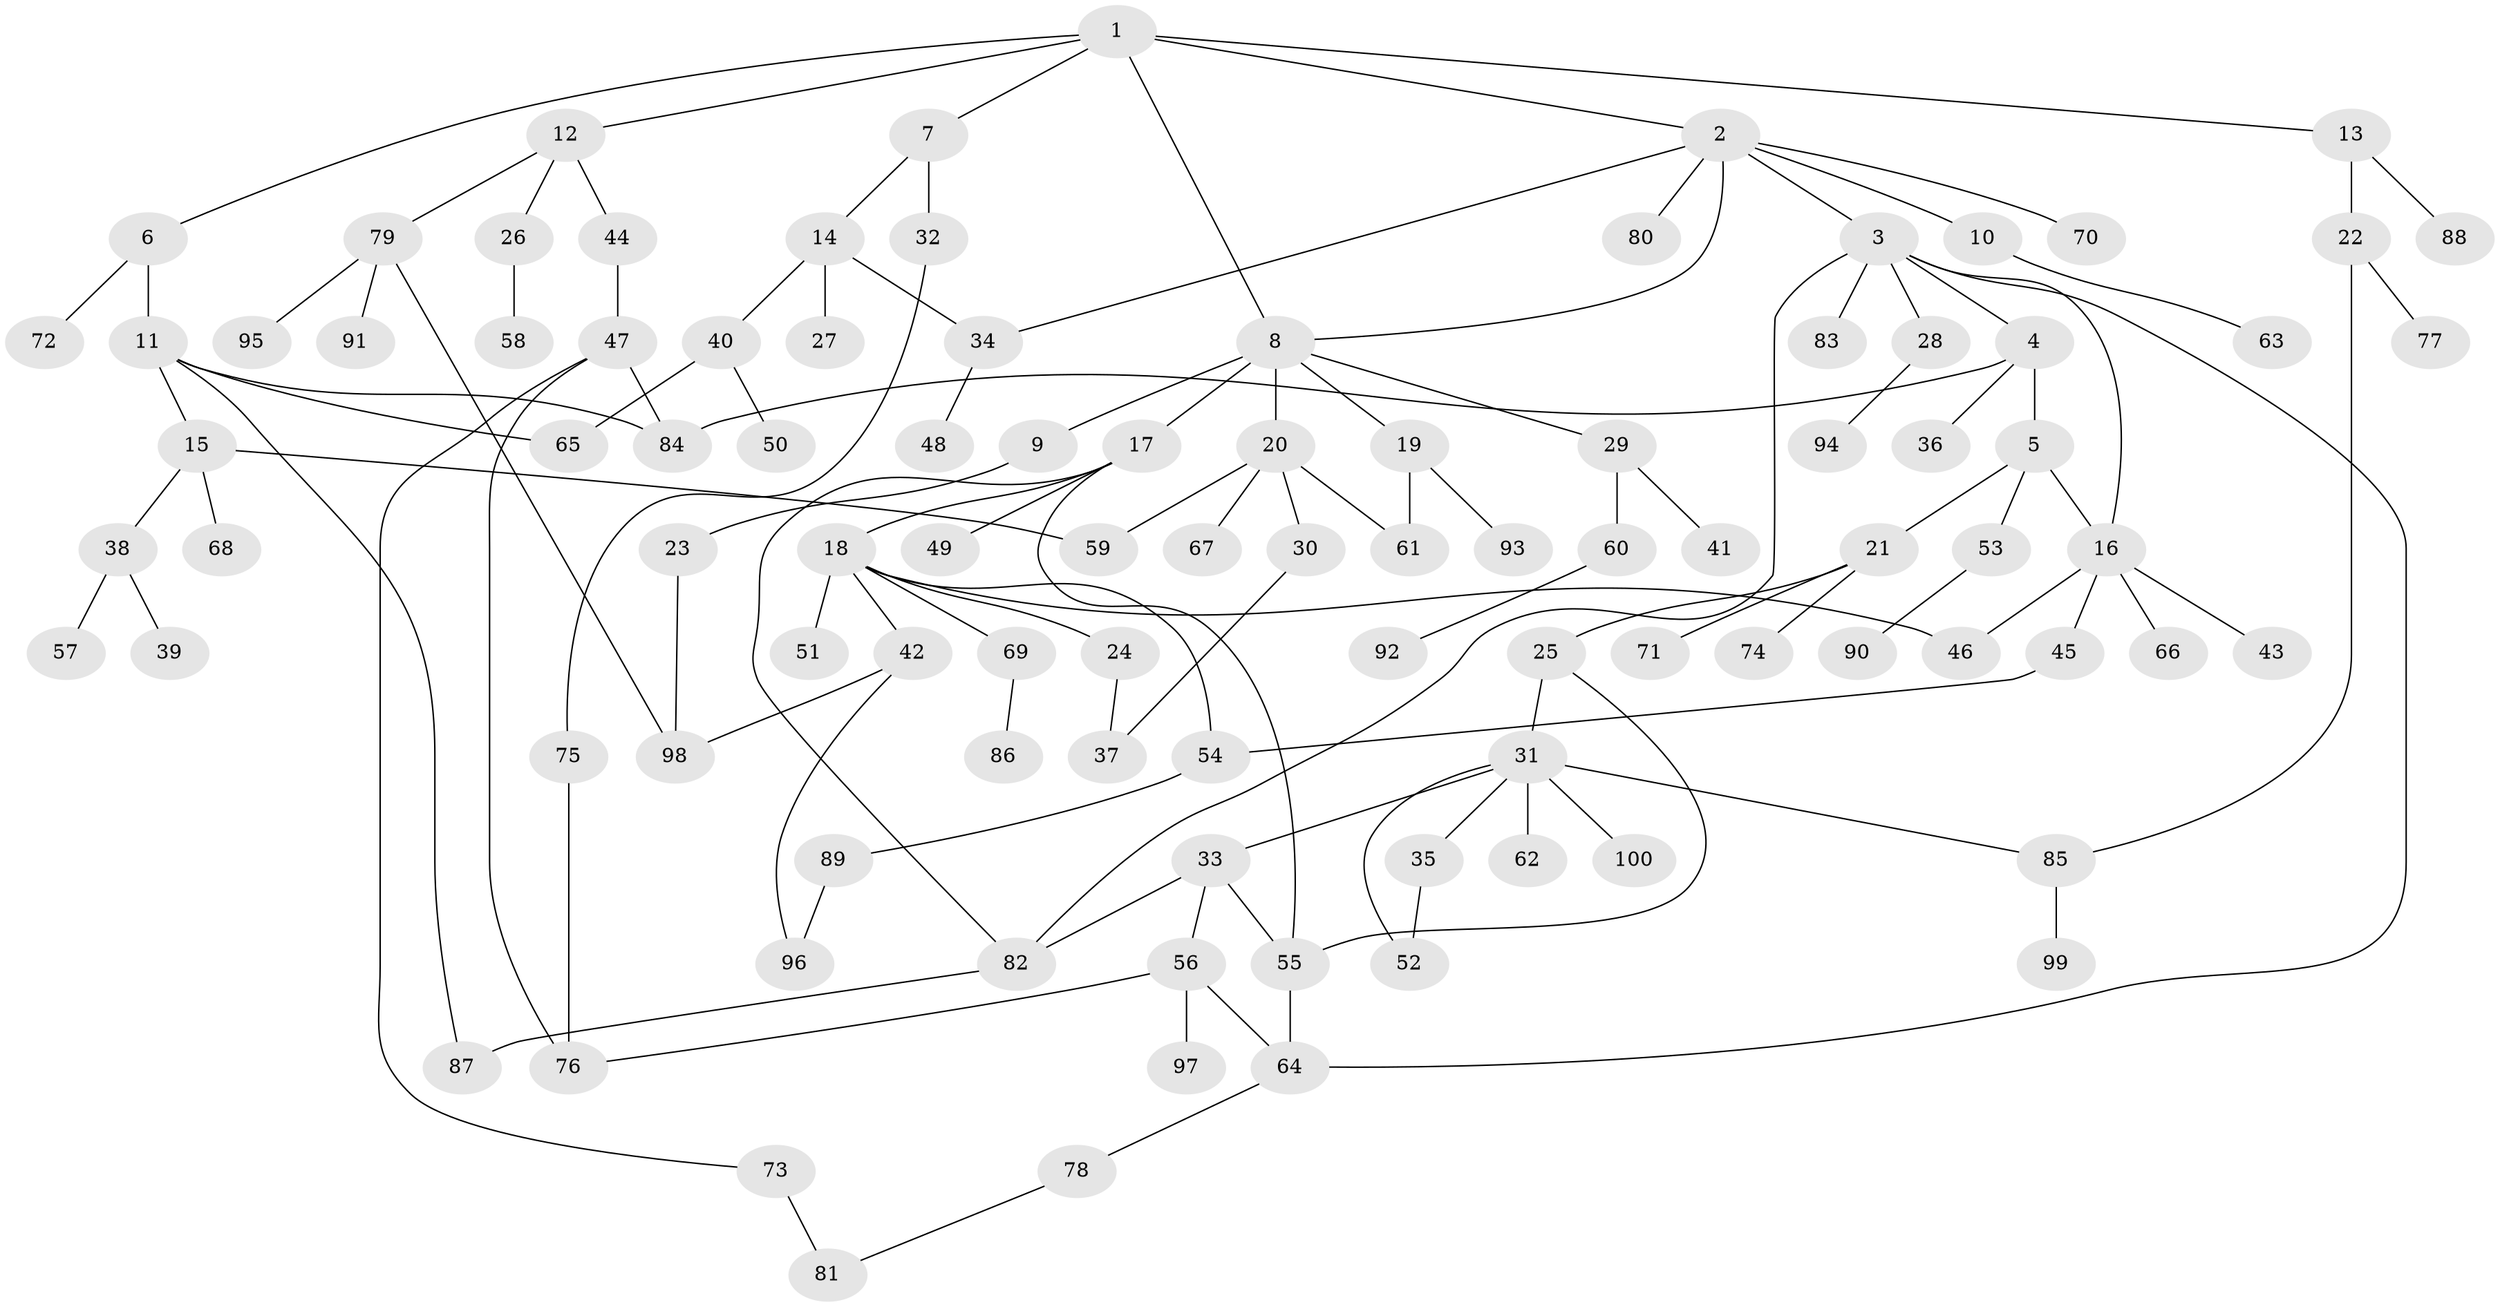 // Generated by graph-tools (version 1.1) at 2025/54/02/21/25 11:54:43]
// undirected, 100 vertices, 125 edges
graph export_dot {
graph [start="1"]
  node [color=gray90,style=filled];
  1;
  2;
  3;
  4;
  5;
  6;
  7;
  8;
  9;
  10;
  11;
  12;
  13;
  14;
  15;
  16;
  17;
  18;
  19;
  20;
  21;
  22;
  23;
  24;
  25;
  26;
  27;
  28;
  29;
  30;
  31;
  32;
  33;
  34;
  35;
  36;
  37;
  38;
  39;
  40;
  41;
  42;
  43;
  44;
  45;
  46;
  47;
  48;
  49;
  50;
  51;
  52;
  53;
  54;
  55;
  56;
  57;
  58;
  59;
  60;
  61;
  62;
  63;
  64;
  65;
  66;
  67;
  68;
  69;
  70;
  71;
  72;
  73;
  74;
  75;
  76;
  77;
  78;
  79;
  80;
  81;
  82;
  83;
  84;
  85;
  86;
  87;
  88;
  89;
  90;
  91;
  92;
  93;
  94;
  95;
  96;
  97;
  98;
  99;
  100;
  1 -- 2;
  1 -- 6;
  1 -- 7;
  1 -- 12;
  1 -- 13;
  1 -- 8;
  2 -- 3;
  2 -- 8;
  2 -- 10;
  2 -- 70;
  2 -- 80;
  2 -- 34;
  3 -- 4;
  3 -- 28;
  3 -- 64;
  3 -- 83;
  3 -- 82;
  3 -- 16;
  4 -- 5;
  4 -- 36;
  4 -- 84;
  5 -- 16;
  5 -- 21;
  5 -- 53;
  6 -- 11;
  6 -- 72;
  7 -- 14;
  7 -- 32;
  8 -- 9;
  8 -- 17;
  8 -- 19;
  8 -- 20;
  8 -- 29;
  9 -- 23;
  10 -- 63;
  11 -- 15;
  11 -- 65;
  11 -- 87;
  11 -- 84;
  12 -- 26;
  12 -- 44;
  12 -- 79;
  13 -- 22;
  13 -- 88;
  14 -- 27;
  14 -- 34;
  14 -- 40;
  15 -- 38;
  15 -- 68;
  15 -- 59;
  16 -- 43;
  16 -- 45;
  16 -- 66;
  16 -- 46;
  17 -- 18;
  17 -- 49;
  17 -- 82;
  17 -- 55;
  18 -- 24;
  18 -- 42;
  18 -- 46;
  18 -- 51;
  18 -- 54;
  18 -- 69;
  19 -- 61;
  19 -- 93;
  20 -- 30;
  20 -- 59;
  20 -- 67;
  20 -- 61;
  21 -- 25;
  21 -- 71;
  21 -- 74;
  22 -- 77;
  22 -- 85;
  23 -- 98;
  24 -- 37;
  25 -- 31;
  25 -- 55;
  26 -- 58;
  28 -- 94;
  29 -- 41;
  29 -- 60;
  30 -- 37;
  31 -- 33;
  31 -- 35;
  31 -- 52;
  31 -- 62;
  31 -- 85;
  31 -- 100;
  32 -- 75;
  33 -- 55;
  33 -- 56;
  33 -- 82;
  34 -- 48;
  35 -- 52;
  38 -- 39;
  38 -- 57;
  40 -- 50;
  40 -- 65;
  42 -- 96;
  42 -- 98;
  44 -- 47;
  45 -- 54;
  47 -- 73;
  47 -- 84;
  47 -- 76;
  53 -- 90;
  54 -- 89;
  55 -- 64;
  56 -- 97;
  56 -- 64;
  56 -- 76;
  60 -- 92;
  64 -- 78;
  69 -- 86;
  73 -- 81;
  75 -- 76;
  78 -- 81;
  79 -- 91;
  79 -- 95;
  79 -- 98;
  82 -- 87;
  85 -- 99;
  89 -- 96;
}
